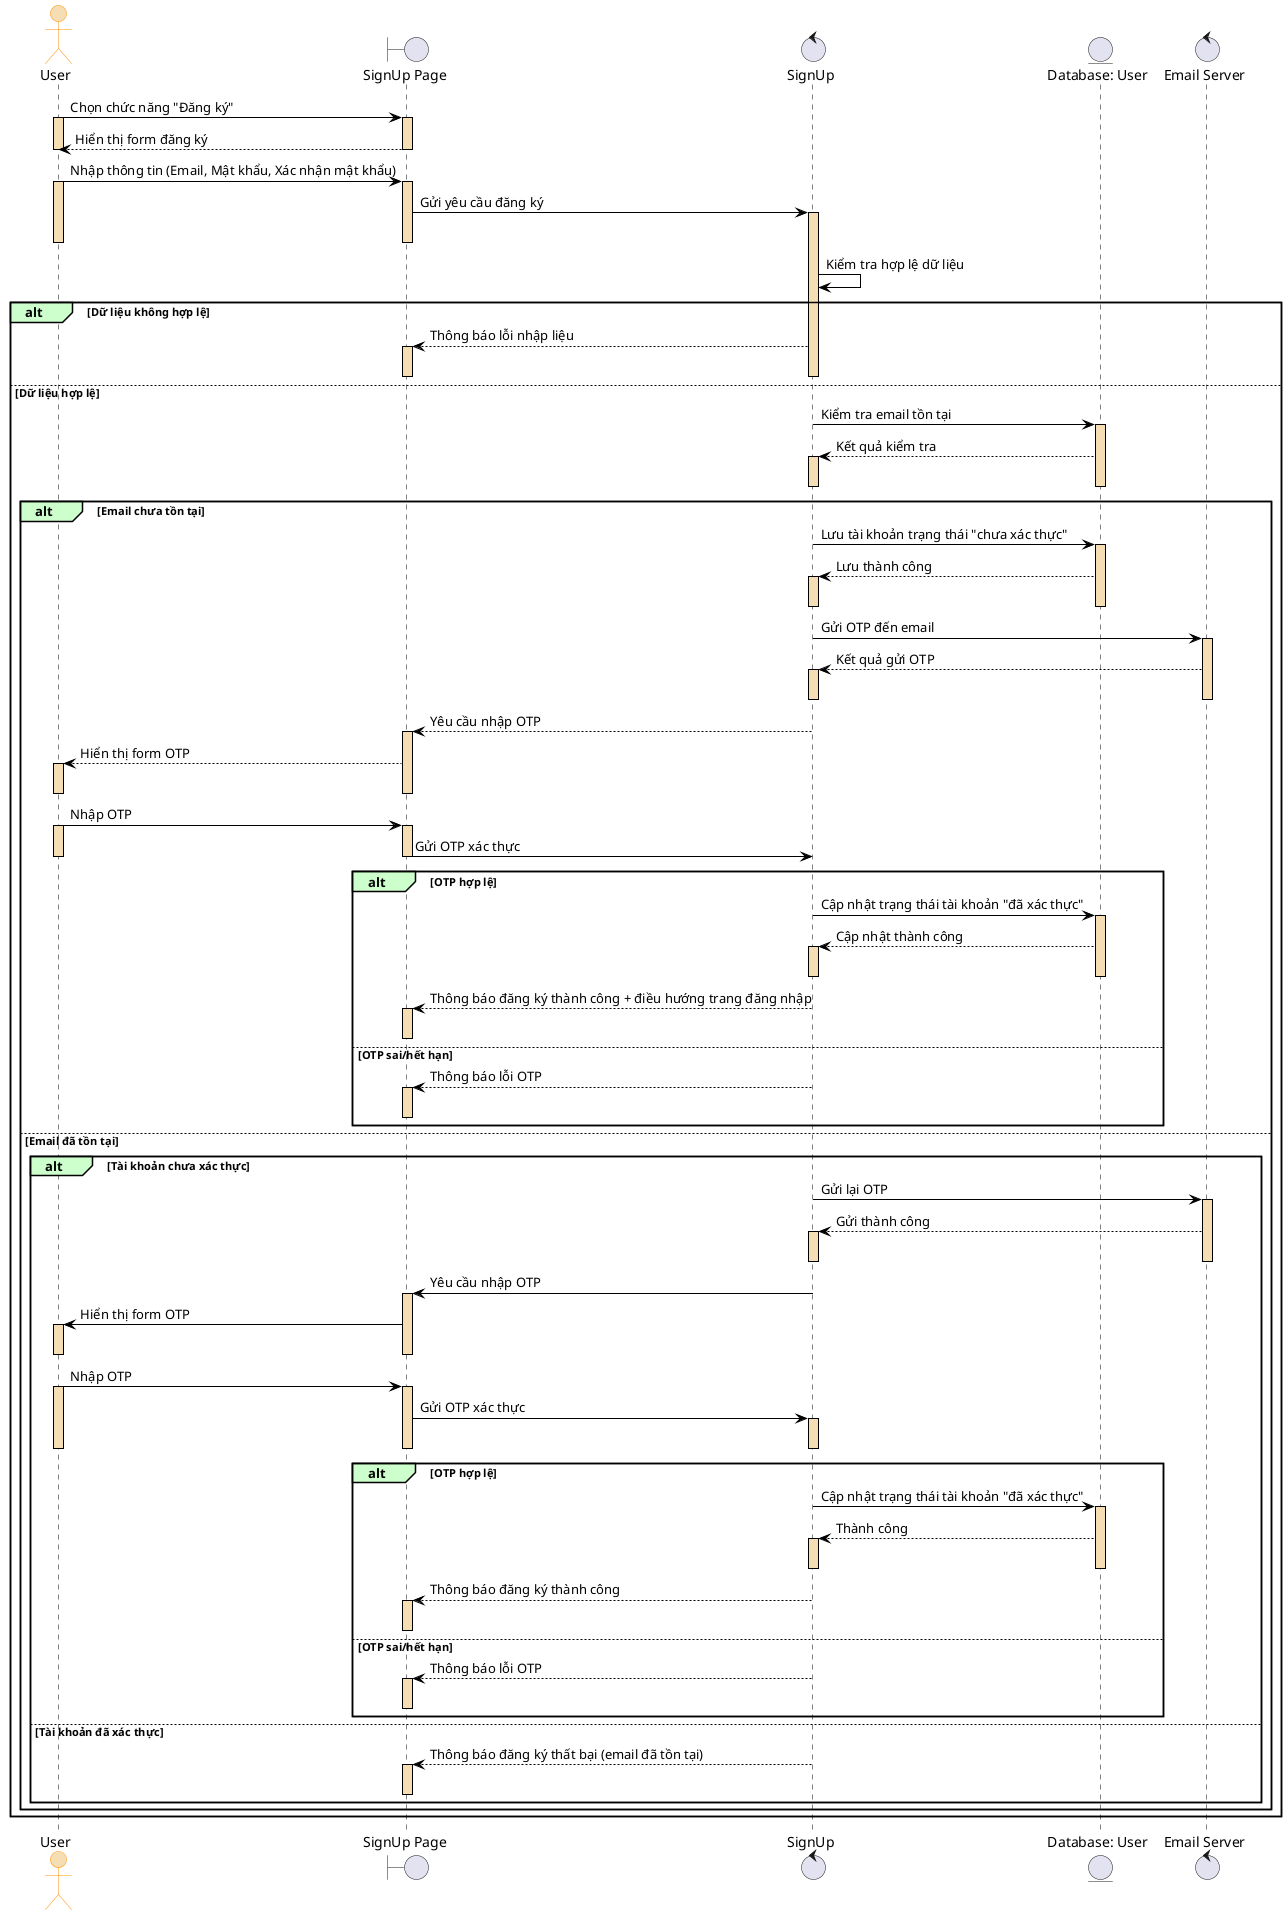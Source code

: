 @startuml UC_ĐăngKý_SD
skinparam backgroundColor #ffffff
skinparam sequence {
  ArrowColor Black
  LifeLineBorderColor Black
  LifeLineBackgroundColor Wheat
  ParticipantBorderColor DarkOrange
  ParticipantBackgroundColor Wheat
  ActorBorderColor DarkOrange
  ActorBackgroundColor Wheat
  GroupBackgroundColor #ccffcc
}

actor "User" as A
boundary "SignUp Page" as B
control "SignUp" as C
entity "Database: User" as D
control "Email Server" as S


A -> B : Chọn chức năng "Đăng ký"
activate A
activate B
B --> A : Hiển thị form đăng ký
deactivate B
deactivate A

A -> B : Nhập thông tin (Email, Mật khẩu, Xác nhận mật khẩu)
activate A
activate B
B -> C : Gửi yêu cầu đăng ký
activate C
deactivate B
deactivate A

C -> C : Kiểm tra hợp lệ dữ liệu
alt Dữ liệu không hợp lệ
  C --> B : Thông báo lỗi nhập liệu
  activate B
  deactivate C
  deactivate B
else Dữ liệu hợp lệ
  C -> D : Kiểm tra email tồn tại
  activate D
  D --> C : Kết quả kiểm tra
  activate C
  deactivate D
  deactivate C
  alt Email chưa tồn tại
    C -> D : Lưu tài khoản trạng thái "chưa xác thực"
    activate D
    D --> C : Lưu thành công
  activate C
  deactivate D
  deactivate C

    C -> S : Gửi OTP đến email
    activate S
    S --> C : Kết quả gửi OTP
  activate C
  deactivate S
  deactivate C

    C --> B : Yêu cầu nhập OTP
    activate B
    B --> A : Hiển thị form OTP
  activate A
  deactivate B
  deactivate A

    A -> B : Nhập OTP
    activate A
    activate B
    B -> C : Gửi OTP xác thực
    deactivate B
    deactivate A

    alt OTP hợp lệ
      C -> D : Cập nhật trạng thái tài khoản "đã xác thực"
      activate D
      D --> C : Cập nhật thành công
        activate C
  deactivate D
  deactivate C
      C --> B : Thông báo đăng ký thành công + điều hướng trang đăng nhập
  activate B
  deactivate C
  deactivate B
    else OTP sai/hết hạn
      C --> B : Thông báo lỗi OTP
  activate B
  deactivate C
  deactivate B
    end

  else Email đã tồn tại
    alt Tài khoản chưa xác thực
      C -> S : Gửi lại OTP
      activate S
      S --> C : Gửi thành công
      activate C
  deactivate S
  deactivate C
      C -> B : Yêu cầu nhập OTP
      activate B
      B -> A : Hiển thị form OTP
            activate A
  deactivate B
  deactivate A

      A -> B : Nhập OTP
      activate A
      activate B
      B -> C : Gửi OTP xác thực
      activate C
deactivate B
deactivate A
deactivate C

      alt OTP hợp lệ
        C -> D : Cập nhật trạng thái tài khoản "đã xác thực"
        activate D
        D --> C : Thành công
        activate C
  deactivate D
  deactivate C
        C --> B : Thông báo đăng ký thành công
activate B
  deactivate C
  deactivate B
      else OTP sai/hết hạn
        C --> B : Thông báo lỗi OTP
activate B
  deactivate C
  deactivate B
      end

    else Tài khoản đã xác thực
      C --> B : Thông báo đăng ký thất bại (email đã tồn tại)
activate B
  deactivate C
  deactivate B
    end
  end
end


@enduml
